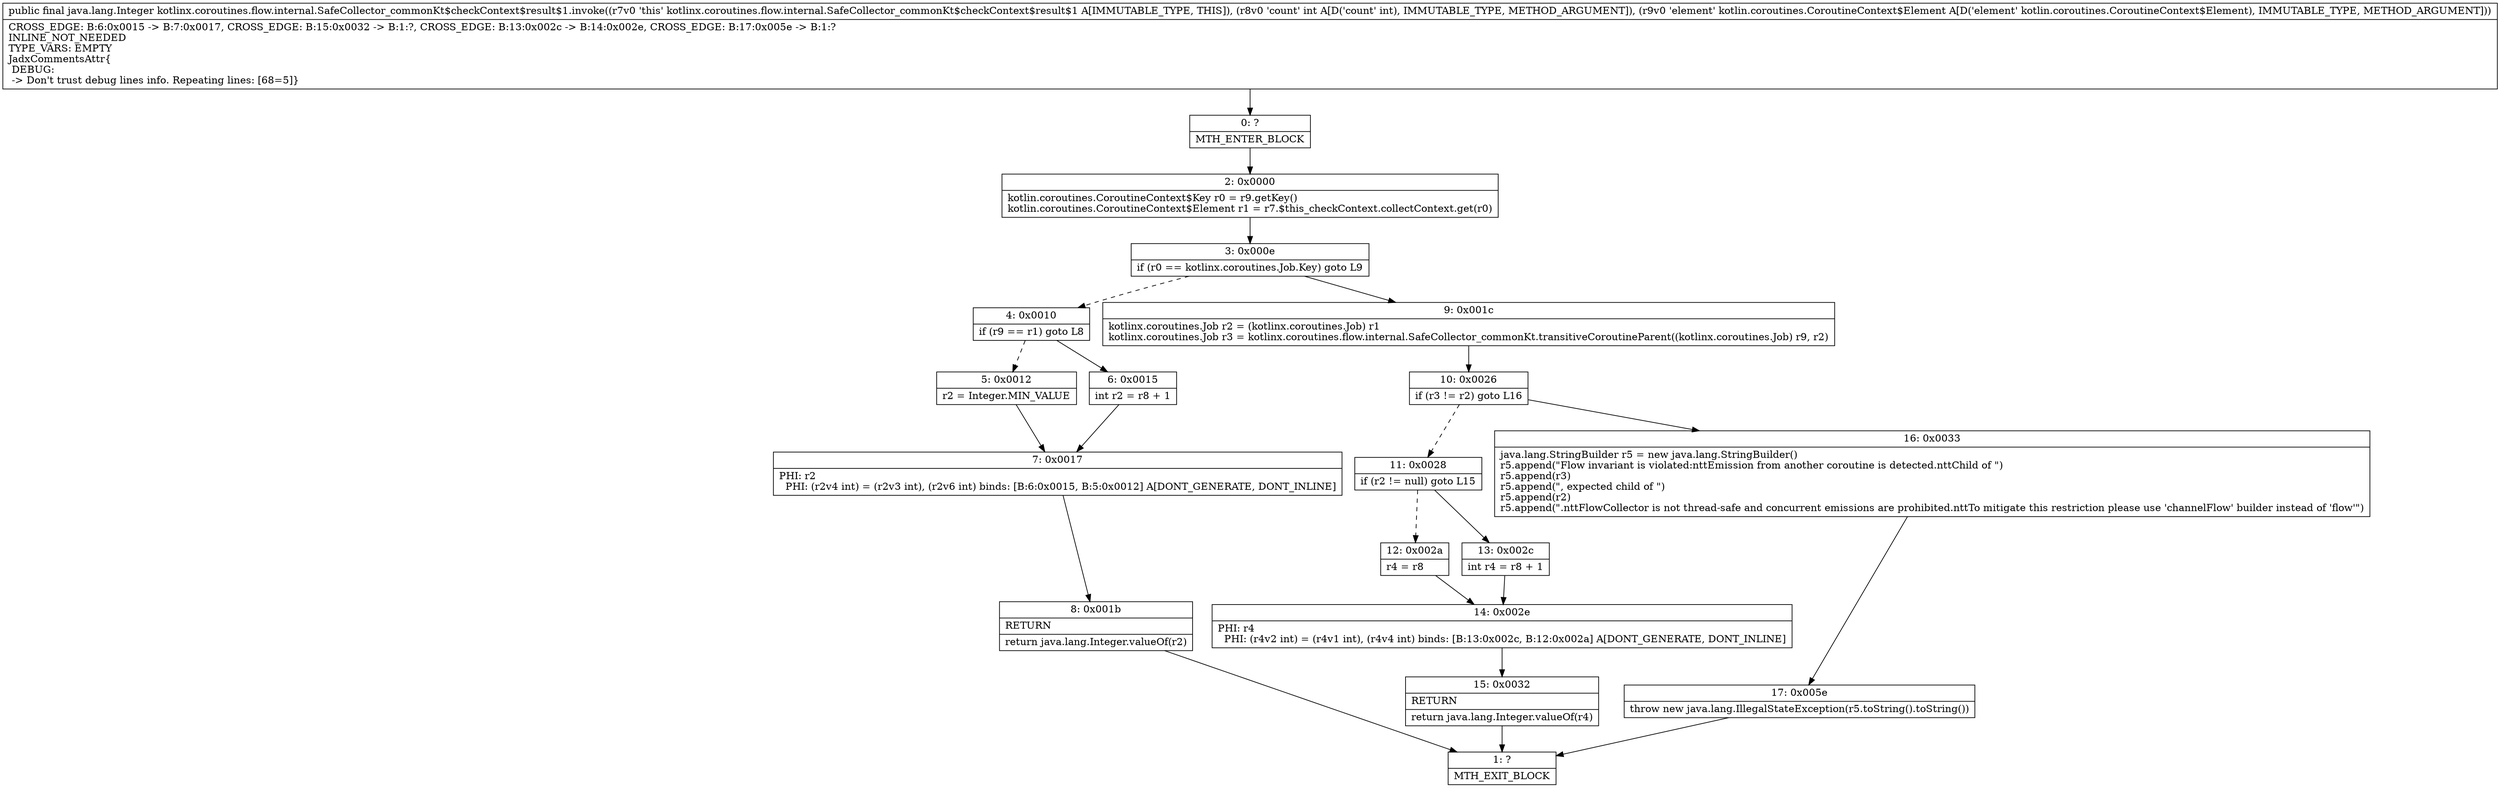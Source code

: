 digraph "CFG forkotlinx.coroutines.flow.internal.SafeCollector_commonKt$checkContext$result$1.invoke(ILkotlin\/coroutines\/CoroutineContext$Element;)Ljava\/lang\/Integer;" {
Node_0 [shape=record,label="{0\:\ ?|MTH_ENTER_BLOCK\l}"];
Node_2 [shape=record,label="{2\:\ 0x0000|kotlin.coroutines.CoroutineContext$Key r0 = r9.getKey()\lkotlin.coroutines.CoroutineContext$Element r1 = r7.$this_checkContext.collectContext.get(r0)\l}"];
Node_3 [shape=record,label="{3\:\ 0x000e|if (r0 == kotlinx.coroutines.Job.Key) goto L9\l}"];
Node_4 [shape=record,label="{4\:\ 0x0010|if (r9 == r1) goto L8\l}"];
Node_5 [shape=record,label="{5\:\ 0x0012|r2 = Integer.MIN_VALUE\l}"];
Node_7 [shape=record,label="{7\:\ 0x0017|PHI: r2 \l  PHI: (r2v4 int) = (r2v3 int), (r2v6 int) binds: [B:6:0x0015, B:5:0x0012] A[DONT_GENERATE, DONT_INLINE]\l}"];
Node_8 [shape=record,label="{8\:\ 0x001b|RETURN\l|return java.lang.Integer.valueOf(r2)\l}"];
Node_1 [shape=record,label="{1\:\ ?|MTH_EXIT_BLOCK\l}"];
Node_6 [shape=record,label="{6\:\ 0x0015|int r2 = r8 + 1\l}"];
Node_9 [shape=record,label="{9\:\ 0x001c|kotlinx.coroutines.Job r2 = (kotlinx.coroutines.Job) r1\lkotlinx.coroutines.Job r3 = kotlinx.coroutines.flow.internal.SafeCollector_commonKt.transitiveCoroutineParent((kotlinx.coroutines.Job) r9, r2)\l}"];
Node_10 [shape=record,label="{10\:\ 0x0026|if (r3 != r2) goto L16\l}"];
Node_11 [shape=record,label="{11\:\ 0x0028|if (r2 != null) goto L15\l}"];
Node_12 [shape=record,label="{12\:\ 0x002a|r4 = r8\l}"];
Node_14 [shape=record,label="{14\:\ 0x002e|PHI: r4 \l  PHI: (r4v2 int) = (r4v1 int), (r4v4 int) binds: [B:13:0x002c, B:12:0x002a] A[DONT_GENERATE, DONT_INLINE]\l}"];
Node_15 [shape=record,label="{15\:\ 0x0032|RETURN\l|return java.lang.Integer.valueOf(r4)\l}"];
Node_13 [shape=record,label="{13\:\ 0x002c|int r4 = r8 + 1\l}"];
Node_16 [shape=record,label="{16\:\ 0x0033|java.lang.StringBuilder r5 = new java.lang.StringBuilder()\lr5.append(\"Flow invariant is violated:nttEmission from another coroutine is detected.nttChild of \")\lr5.append(r3)\lr5.append(\", expected child of \")\lr5.append(r2)\lr5.append(\".nttFlowCollector is not thread\-safe and concurrent emissions are prohibited.nttTo mitigate this restriction please use 'channelFlow' builder instead of 'flow'\")\l}"];
Node_17 [shape=record,label="{17\:\ 0x005e|throw new java.lang.IllegalStateException(r5.toString().toString())\l}"];
MethodNode[shape=record,label="{public final java.lang.Integer kotlinx.coroutines.flow.internal.SafeCollector_commonKt$checkContext$result$1.invoke((r7v0 'this' kotlinx.coroutines.flow.internal.SafeCollector_commonKt$checkContext$result$1 A[IMMUTABLE_TYPE, THIS]), (r8v0 'count' int A[D('count' int), IMMUTABLE_TYPE, METHOD_ARGUMENT]), (r9v0 'element' kotlin.coroutines.CoroutineContext$Element A[D('element' kotlin.coroutines.CoroutineContext$Element), IMMUTABLE_TYPE, METHOD_ARGUMENT]))  | CROSS_EDGE: B:6:0x0015 \-\> B:7:0x0017, CROSS_EDGE: B:15:0x0032 \-\> B:1:?, CROSS_EDGE: B:13:0x002c \-\> B:14:0x002e, CROSS_EDGE: B:17:0x005e \-\> B:1:?\lINLINE_NOT_NEEDED\lTYPE_VARS: EMPTY\lJadxCommentsAttr\{\l DEBUG: \l \-\> Don't trust debug lines info. Repeating lines: [68=5]\}\l}"];
MethodNode -> Node_0;Node_0 -> Node_2;
Node_2 -> Node_3;
Node_3 -> Node_4[style=dashed];
Node_3 -> Node_9;
Node_4 -> Node_5[style=dashed];
Node_4 -> Node_6;
Node_5 -> Node_7;
Node_7 -> Node_8;
Node_8 -> Node_1;
Node_6 -> Node_7;
Node_9 -> Node_10;
Node_10 -> Node_11[style=dashed];
Node_10 -> Node_16;
Node_11 -> Node_12[style=dashed];
Node_11 -> Node_13;
Node_12 -> Node_14;
Node_14 -> Node_15;
Node_15 -> Node_1;
Node_13 -> Node_14;
Node_16 -> Node_17;
Node_17 -> Node_1;
}

